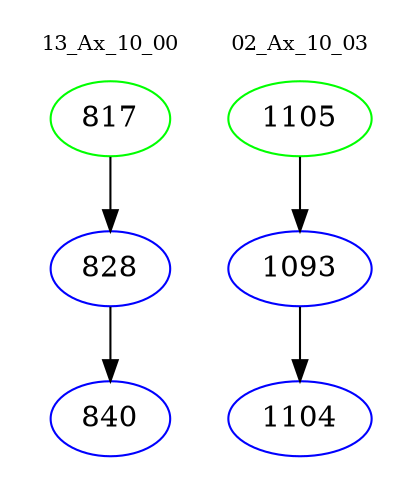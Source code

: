 digraph{
subgraph cluster_0 {
color = white
label = "13_Ax_10_00";
fontsize=10;
T0_817 [label="817", color="green"]
T0_817 -> T0_828 [color="black"]
T0_828 [label="828", color="blue"]
T0_828 -> T0_840 [color="black"]
T0_840 [label="840", color="blue"]
}
subgraph cluster_1 {
color = white
label = "02_Ax_10_03";
fontsize=10;
T1_1105 [label="1105", color="green"]
T1_1105 -> T1_1093 [color="black"]
T1_1093 [label="1093", color="blue"]
T1_1093 -> T1_1104 [color="black"]
T1_1104 [label="1104", color="blue"]
}
}
